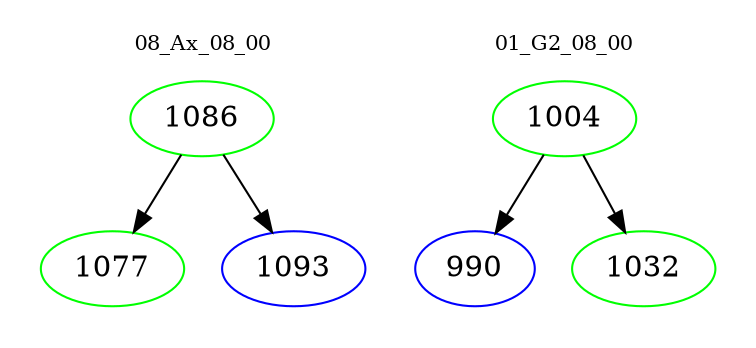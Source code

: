 digraph{
subgraph cluster_0 {
color = white
label = "08_Ax_08_00";
fontsize=10;
T0_1086 [label="1086", color="green"]
T0_1086 -> T0_1077 [color="black"]
T0_1077 [label="1077", color="green"]
T0_1086 -> T0_1093 [color="black"]
T0_1093 [label="1093", color="blue"]
}
subgraph cluster_1 {
color = white
label = "01_G2_08_00";
fontsize=10;
T1_1004 [label="1004", color="green"]
T1_1004 -> T1_990 [color="black"]
T1_990 [label="990", color="blue"]
T1_1004 -> T1_1032 [color="black"]
T1_1032 [label="1032", color="green"]
}
}
